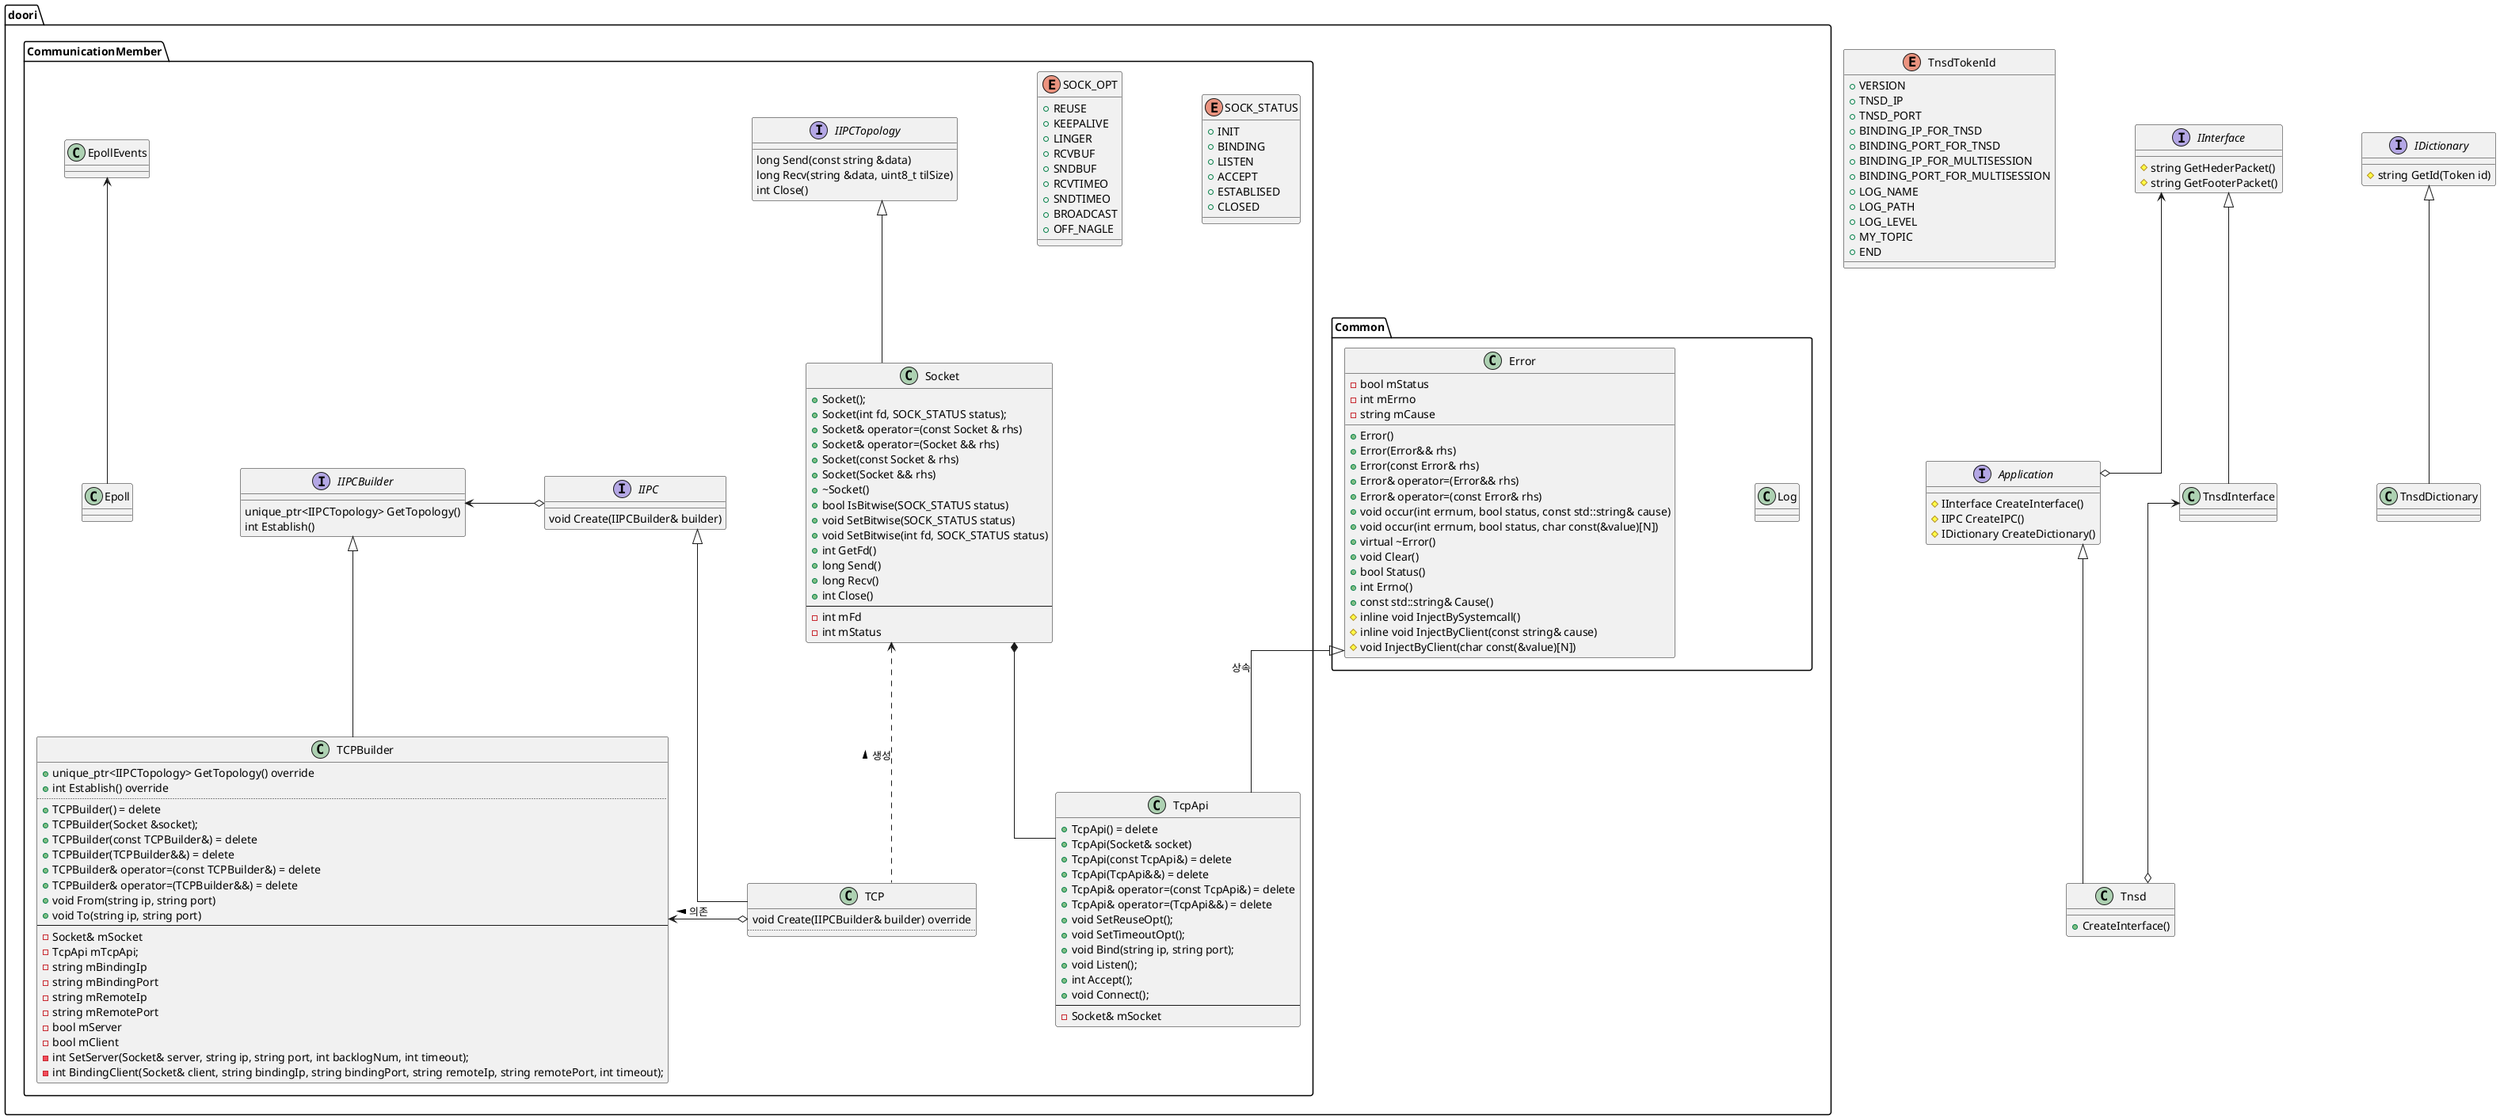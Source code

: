 @startuml
' - private, # protected, + public
'클래스 위 아래 간격을 고정
skinparam ranksep 100
'클래스 좌우 간격을 고정
skinparam nodesep 100
'화살표 방향이 수직 수평으로 표시됨
skinparam linetype ortho
'그래프로 표시되는 글자는 설치되어 있는 D2Coding 폰트로 지정함
skinparam defaultFontName D2Coding
'https://plantuml.com/class-diagram
set namespaceSeparator ::

'''''''''''''''''''''''''''''''''''''''''''''''''''''''''''
'''''''''''''''  Common  Library   ''''''''''''''''''''''''
'''''''''''''''''''''''''''''''''''''''''''''''''''''''''''
class doori::Common::Log{
}
class doori::Common::Error{
+Error()
+Error(Error&& rhs)
+Error(const Error& rhs)
+Error& operator=(Error&& rhs)
+Error& operator=(const Error& rhs)
+void occur(int errnum, bool status, const std::string& cause)
+void occur(int errnum, bool status, char const(&value)[N])
+virtual ~Error()
+void Clear()
+bool Status()
+int Errno()
+const std::string& Cause()
#inline void InjectBySystemcall()
#inline void InjectByClient(const string& cause)
#void InjectByClient(char const(&value)[N])
-bool mStatus
-int mErrno
-string mCause
}

'''''''''''''''''''''''''''''''''''''''''''''''''''''''''''
'''''''''''''''  Enum              ''''''''''''''''''''''''
'''''''''''''''''''''''''''''''''''''''''''''''''''''''''''
enum TnsdTokenId{
+VERSION
+TNSD_IP
+TNSD_PORT
+BINDING_IP_FOR_TNSD
+BINDING_PORT_FOR_TNSD
+BINDING_IP_FOR_MULTISESSION
+BINDING_PORT_FOR_MULTISESSION
+LOG_NAME
+LOG_PATH
+LOG_LEVEL
+MY_TOPIC
+END
}

enum doori::CommunicationMember::SOCK_STATUS {
+INIT
+BINDING
+LISTEN
+ACCEPT
+ESTABLISED
+CLOSED
}

enum doori::CommunicationMember::SOCK_OPT {
+REUSE
+KEEPALIVE
+LINGER
+RCVBUF
+SNDBUF
+RCVTIMEO
+SNDTIMEO
+BROADCAST
+OFF_NAGLE
}

'''''''''''''''''''''''''''''''''''''''''''''''''''''''''''
'''''''''''''''  Process           ''''''''''''''''''''''''
'''''''''''''''''''''''''''''''''''''''''''''''''''''''''''
Interface Application{
#IInterface CreateInterface()
#IIPC CreateIPC()
#IDictionary CreateDictionary()
}

Interface IInterface{
#string GetHederPacket()
#string GetFooterPacket()
}

class Tnsd{
+CreateInterface()
}

class TnsdInterface{
}



interface IDictionary{
#string GetId(Token id)
}

class TnsdDictionary{
}

IDictionary <|-- TnsdDictionary
Application <|-- Tnsd
IInterface <|-- TnsdInterface
IInterface <--o Application
TnsdInterface <--o Tnsd




'''''''''''''''''''''''''''''''''''''''''''''''''''''''
'''''''''   IPC Builder Pattern   '''''''''''''''''''''
'''''''''''''''''''''''''''''''''''''''''''''''''''''''
interface doori::CommunicationMember::IIPC{
void Create(IIPCBuilder& builder)
}

interface doori::CommunicationMember::IIPCBuilder{
unique_ptr<IIPCTopology> GetTopology()
int Establish()
}

class doori::CommunicationMember::TCP{
void Create(IIPCBuilder& builder) override
..
}

class doori::CommunicationMember::TCPBuilder{
+unique_ptr<IIPCTopology> GetTopology() override
+int Establish() override
..
+TCPBuilder() = delete
+TCPBuilder(Socket &socket);
+TCPBuilder(const TCPBuilder&) = delete
+TCPBuilder(TCPBuilder&&) = delete
+TCPBuilder& operator=(const TCPBuilder&) = delete
+TCPBuilder& operator=(TCPBuilder&&) = delete
+void From(string ip, string port)
+void To(string ip, string port)
--
-Socket& mSocket
-TcpApi mTcpApi;
-string mBindingIp
-string mBindingPort
-string mRemoteIp
-string mRemotePort
-bool mServer
-bool mClient
-int SetServer(Socket& server, string ip, string port, int backlogNum, int timeout);
-int BindingClient(Socket& client, string bindingIp, string bindingPort, string remoteIp, string remotePort, int timeout);
}

interface doori::CommunicationMember::IIPCTopology{
long Send(const string &data)
long Recv(string &data, uint8_t tilSize)
int Close()
}

class doori::CommunicationMember::Socket{
+Socket();
+Socket(int fd, SOCK_STATUS status);
+Socket& operator=(const Socket & rhs)
+Socket& operator=(Socket && rhs)
+Socket(const Socket & rhs)
+Socket(Socket && rhs)
+~Socket()
+bool IsBitwise(SOCK_STATUS status)
+void SetBitwise(SOCK_STATUS status)
+void SetBitwise(int fd, SOCK_STATUS status)
+int GetFd()
+long Send()
+long Recv()
+int Close()
---
-int mFd
-int mStatus
}

class doori::CommunicationMember::TcpApi{
+TcpApi() = delete
+TcpApi(Socket& socket)
+TcpApi(const TcpApi&) = delete
+TcpApi(TcpApi&&) = delete
+TcpApi& operator=(const TcpApi&) = delete
+TcpApi& operator=(TcpApi&&) = delete
+void SetReuseOpt();
+void SetTimeoutOpt();
+void Bind(string ip, string port);
+void Listen();
+int Accept();
+void Connect();
---
-Socket& mSocket
}

class doori::CommunicationMember::Epoll{
}

class doori::CommunicationMember::EpollEvents{
}

EpollEvents <-- Epoll


Error <|-- TcpApi : 상속
Socket *-- TcpApi


IIPCBuilder <|-- TCPBuilder
IIPCTopology <|-- Socket

IIPC <|-- TCP
IIPCBuilder <-o IIPC
TCPBuilder <-o TCP : 의존 <
Socket <.. TCP : 생성 <

@enduml
